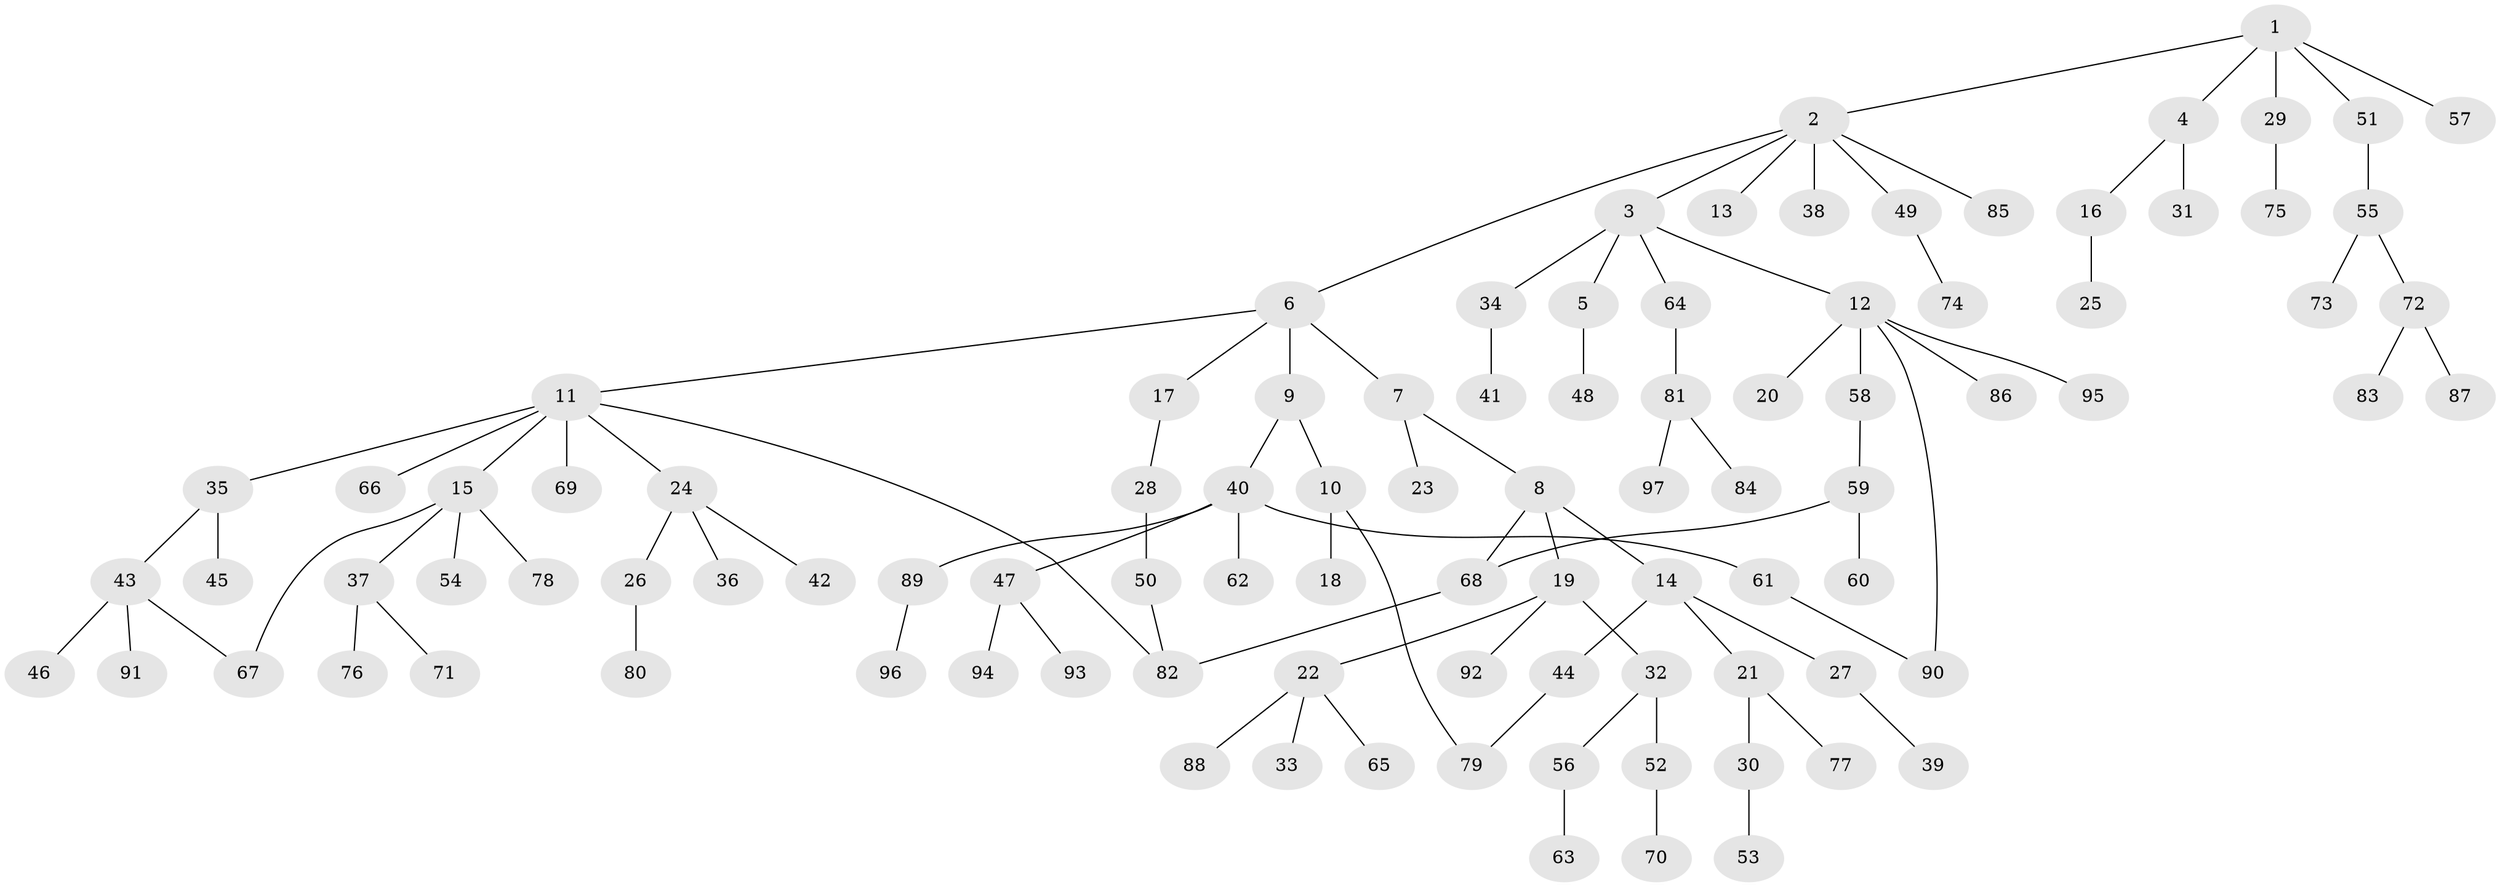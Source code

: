 // coarse degree distribution, {5: 0.0625, 7: 0.020833333333333332, 2: 0.3125, 1: 0.4375, 3: 0.0625, 6: 0.041666666666666664, 4: 0.0625}
// Generated by graph-tools (version 1.1) at 2025/17/03/04/25 18:17:04]
// undirected, 97 vertices, 102 edges
graph export_dot {
graph [start="1"]
  node [color=gray90,style=filled];
  1;
  2;
  3;
  4;
  5;
  6;
  7;
  8;
  9;
  10;
  11;
  12;
  13;
  14;
  15;
  16;
  17;
  18;
  19;
  20;
  21;
  22;
  23;
  24;
  25;
  26;
  27;
  28;
  29;
  30;
  31;
  32;
  33;
  34;
  35;
  36;
  37;
  38;
  39;
  40;
  41;
  42;
  43;
  44;
  45;
  46;
  47;
  48;
  49;
  50;
  51;
  52;
  53;
  54;
  55;
  56;
  57;
  58;
  59;
  60;
  61;
  62;
  63;
  64;
  65;
  66;
  67;
  68;
  69;
  70;
  71;
  72;
  73;
  74;
  75;
  76;
  77;
  78;
  79;
  80;
  81;
  82;
  83;
  84;
  85;
  86;
  87;
  88;
  89;
  90;
  91;
  92;
  93;
  94;
  95;
  96;
  97;
  1 -- 2;
  1 -- 4;
  1 -- 29;
  1 -- 51;
  1 -- 57;
  2 -- 3;
  2 -- 6;
  2 -- 13;
  2 -- 38;
  2 -- 49;
  2 -- 85;
  3 -- 5;
  3 -- 12;
  3 -- 34;
  3 -- 64;
  4 -- 16;
  4 -- 31;
  5 -- 48;
  6 -- 7;
  6 -- 9;
  6 -- 11;
  6 -- 17;
  7 -- 8;
  7 -- 23;
  8 -- 14;
  8 -- 19;
  8 -- 68;
  9 -- 10;
  9 -- 40;
  10 -- 18;
  10 -- 79;
  11 -- 15;
  11 -- 24;
  11 -- 35;
  11 -- 66;
  11 -- 69;
  11 -- 82;
  12 -- 20;
  12 -- 58;
  12 -- 86;
  12 -- 95;
  12 -- 90;
  14 -- 21;
  14 -- 27;
  14 -- 44;
  15 -- 37;
  15 -- 54;
  15 -- 67;
  15 -- 78;
  16 -- 25;
  17 -- 28;
  19 -- 22;
  19 -- 32;
  19 -- 92;
  21 -- 30;
  21 -- 77;
  22 -- 33;
  22 -- 65;
  22 -- 88;
  24 -- 26;
  24 -- 36;
  24 -- 42;
  26 -- 80;
  27 -- 39;
  28 -- 50;
  29 -- 75;
  30 -- 53;
  32 -- 52;
  32 -- 56;
  34 -- 41;
  35 -- 43;
  35 -- 45;
  37 -- 71;
  37 -- 76;
  40 -- 47;
  40 -- 61;
  40 -- 62;
  40 -- 89;
  43 -- 46;
  43 -- 91;
  43 -- 67;
  44 -- 79;
  47 -- 93;
  47 -- 94;
  49 -- 74;
  50 -- 82;
  51 -- 55;
  52 -- 70;
  55 -- 72;
  55 -- 73;
  56 -- 63;
  58 -- 59;
  59 -- 60;
  59 -- 68;
  61 -- 90;
  64 -- 81;
  68 -- 82;
  72 -- 83;
  72 -- 87;
  81 -- 84;
  81 -- 97;
  89 -- 96;
}
